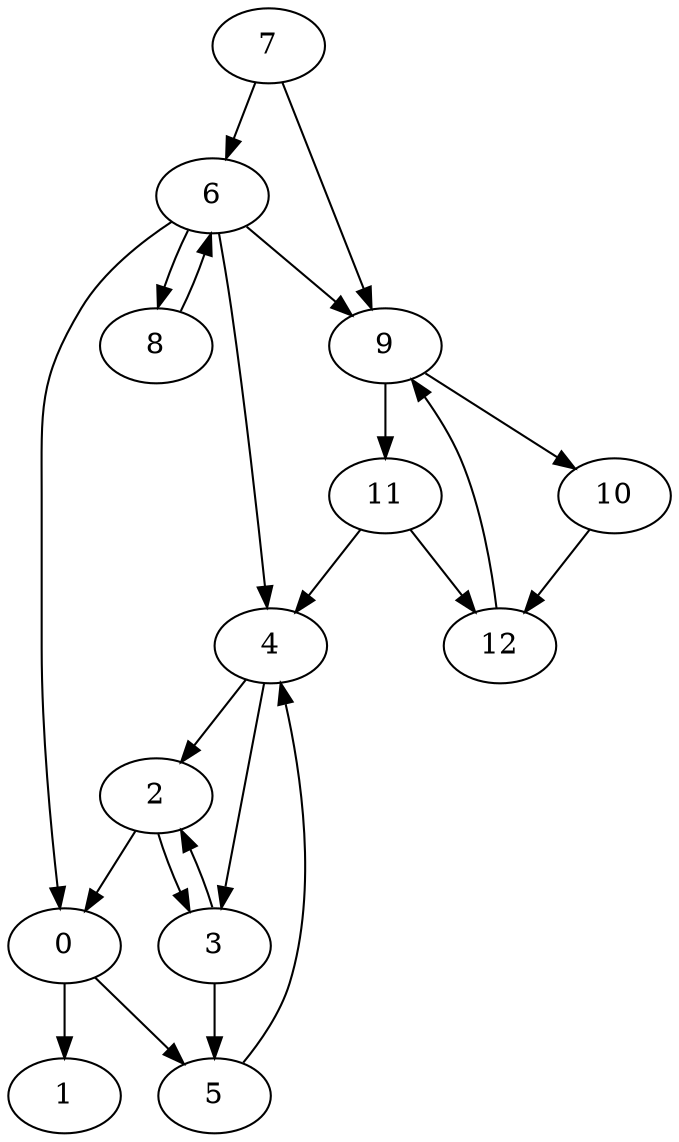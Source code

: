 digraph G {
  4 -> 2;
  2 -> 3;
  3 -> 2;
  6 -> 0;
  0 -> 1;
  2 -> 0;
  11 -> 12;
  12 -> 9;
  9 -> 10;
  9 -> 11;
  7 -> 9;
  10 -> 12;
  11 -> 4;
  4 -> 3;
  3 -> 5;
  6 -> 8;
  8 -> 6;
  5 -> 4;
  0 -> 5;
  6 -> 4;
  6 -> 9;
  7 -> 6;
}
